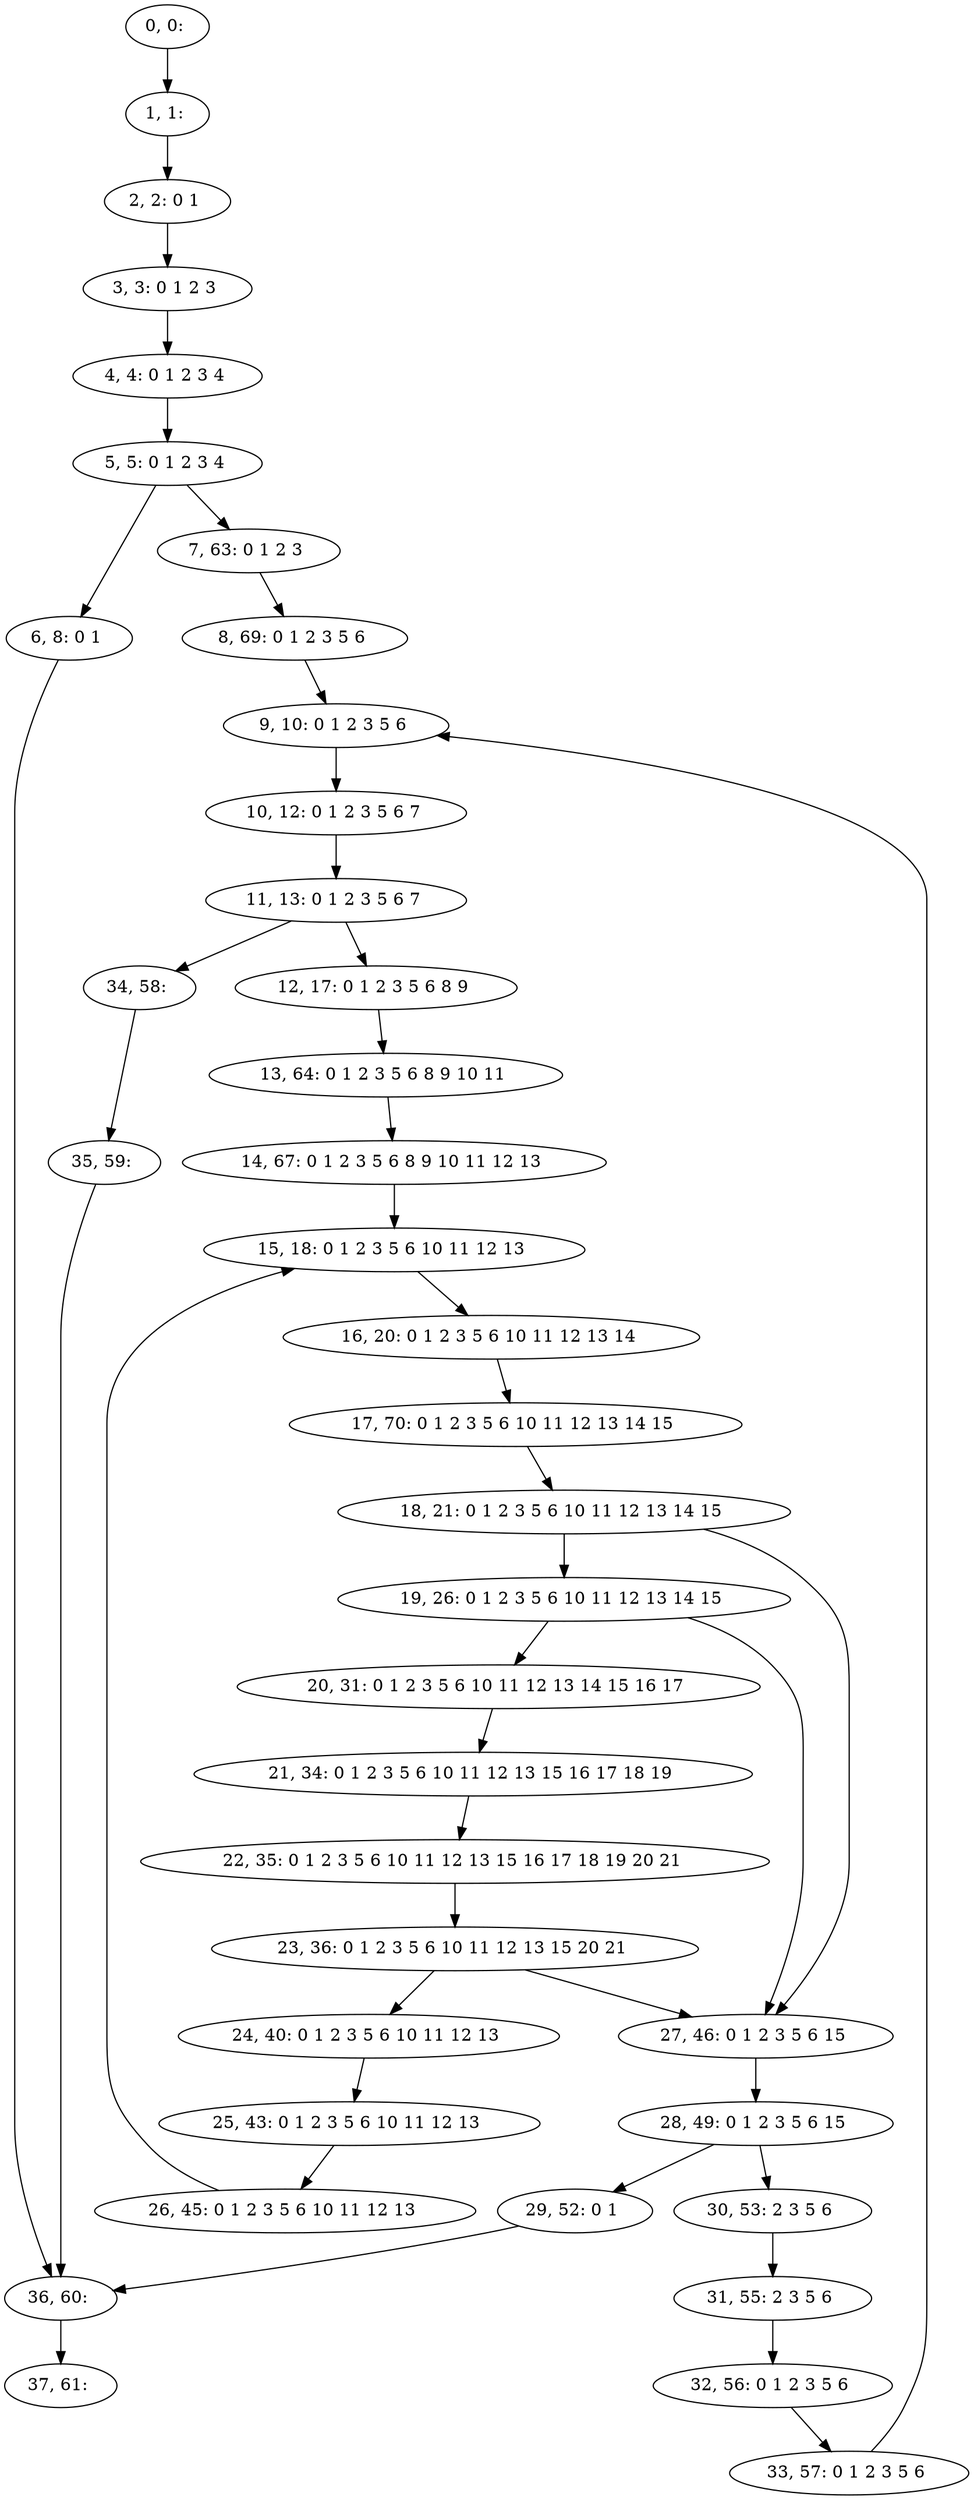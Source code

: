 digraph G {
0[label="0, 0: "];
1[label="1, 1: "];
2[label="2, 2: 0 1 "];
3[label="3, 3: 0 1 2 3 "];
4[label="4, 4: 0 1 2 3 4 "];
5[label="5, 5: 0 1 2 3 4 "];
6[label="6, 8: 0 1 "];
7[label="7, 63: 0 1 2 3 "];
8[label="8, 69: 0 1 2 3 5 6 "];
9[label="9, 10: 0 1 2 3 5 6 "];
10[label="10, 12: 0 1 2 3 5 6 7 "];
11[label="11, 13: 0 1 2 3 5 6 7 "];
12[label="12, 17: 0 1 2 3 5 6 8 9 "];
13[label="13, 64: 0 1 2 3 5 6 8 9 10 11 "];
14[label="14, 67: 0 1 2 3 5 6 8 9 10 11 12 13 "];
15[label="15, 18: 0 1 2 3 5 6 10 11 12 13 "];
16[label="16, 20: 0 1 2 3 5 6 10 11 12 13 14 "];
17[label="17, 70: 0 1 2 3 5 6 10 11 12 13 14 15 "];
18[label="18, 21: 0 1 2 3 5 6 10 11 12 13 14 15 "];
19[label="19, 26: 0 1 2 3 5 6 10 11 12 13 14 15 "];
20[label="20, 31: 0 1 2 3 5 6 10 11 12 13 14 15 16 17 "];
21[label="21, 34: 0 1 2 3 5 6 10 11 12 13 15 16 17 18 19 "];
22[label="22, 35: 0 1 2 3 5 6 10 11 12 13 15 16 17 18 19 20 21 "];
23[label="23, 36: 0 1 2 3 5 6 10 11 12 13 15 20 21 "];
24[label="24, 40: 0 1 2 3 5 6 10 11 12 13 "];
25[label="25, 43: 0 1 2 3 5 6 10 11 12 13 "];
26[label="26, 45: 0 1 2 3 5 6 10 11 12 13 "];
27[label="27, 46: 0 1 2 3 5 6 15 "];
28[label="28, 49: 0 1 2 3 5 6 15 "];
29[label="29, 52: 0 1 "];
30[label="30, 53: 2 3 5 6 "];
31[label="31, 55: 2 3 5 6 "];
32[label="32, 56: 0 1 2 3 5 6 "];
33[label="33, 57: 0 1 2 3 5 6 "];
34[label="34, 58: "];
35[label="35, 59: "];
36[label="36, 60: "];
37[label="37, 61: "];
0->1 ;
1->2 ;
2->3 ;
3->4 ;
4->5 ;
5->6 ;
5->7 ;
6->36 ;
7->8 ;
8->9 ;
9->10 ;
10->11 ;
11->12 ;
11->34 ;
12->13 ;
13->14 ;
14->15 ;
15->16 ;
16->17 ;
17->18 ;
18->19 ;
18->27 ;
19->20 ;
19->27 ;
20->21 ;
21->22 ;
22->23 ;
23->24 ;
23->27 ;
24->25 ;
25->26 ;
26->15 ;
27->28 ;
28->29 ;
28->30 ;
29->36 ;
30->31 ;
31->32 ;
32->33 ;
33->9 ;
34->35 ;
35->36 ;
36->37 ;
}
